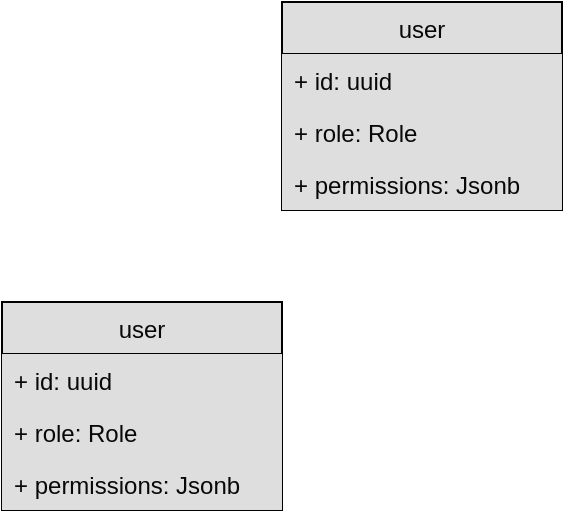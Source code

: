 <mxfile>
    <diagram id="KrAcbiQJt-vpevLQyl-z" name="Page-1">
        <mxGraphModel dx="516" dy="434" grid="1" gridSize="10" guides="1" tooltips="1" connect="1" arrows="1" fold="1" page="1" pageScale="1" pageWidth="850" pageHeight="1100" math="0" shadow="0">
            <root>
                <mxCell id="0"/>
                <mxCell id="1" parent="0"/>
                <mxCell id="16" value="user" style="swimlane;fontStyle=0;childLayout=stackLayout;horizontal=1;startSize=26;fillColor=#DEDEDE;horizontalStack=0;resizeParent=1;resizeParentMax=0;resizeLast=0;collapsible=1;marginBottom=0;fontColor=#080808;" vertex="1" parent="1">
                    <mxGeometry x="200" y="170" width="140" height="104" as="geometry"/>
                </mxCell>
                <mxCell id="17" value="+ id: uuid" style="text;strokeColor=none;fillColor=#DEDEDE;align=left;verticalAlign=top;spacingLeft=4;spacingRight=4;overflow=hidden;rotatable=0;points=[[0,0.5],[1,0.5]];portConstraint=eastwest;fontColor=#080808;" vertex="1" parent="16">
                    <mxGeometry y="26" width="140" height="26" as="geometry"/>
                </mxCell>
                <mxCell id="18" value="+ role: Role" style="text;strokeColor=none;fillColor=#DEDEDE;align=left;verticalAlign=top;spacingLeft=4;spacingRight=4;overflow=hidden;rotatable=0;points=[[0,0.5],[1,0.5]];portConstraint=eastwest;fontColor=#080808;" vertex="1" parent="16">
                    <mxGeometry y="52" width="140" height="26" as="geometry"/>
                </mxCell>
                <mxCell id="19" value="+ permissions: Jsonb" style="text;strokeColor=none;fillColor=#DEDEDE;align=left;verticalAlign=top;spacingLeft=4;spacingRight=4;overflow=hidden;rotatable=0;points=[[0,0.5],[1,0.5]];portConstraint=eastwest;fontColor=#080808;" vertex="1" parent="16">
                    <mxGeometry y="78" width="140" height="26" as="geometry"/>
                </mxCell>
                <mxCell id="20" value="user" style="swimlane;fontStyle=0;childLayout=stackLayout;horizontal=1;startSize=26;fillColor=#DEDEDE;horizontalStack=0;resizeParent=1;resizeParentMax=0;resizeLast=0;collapsible=1;marginBottom=0;fontColor=#080808;" vertex="1" parent="1">
                    <mxGeometry x="60" y="320" width="140" height="104" as="geometry"/>
                </mxCell>
                <mxCell id="21" value="+ id: uuid" style="text;strokeColor=none;fillColor=#DEDEDE;align=left;verticalAlign=top;spacingLeft=4;spacingRight=4;overflow=hidden;rotatable=0;points=[[0,0.5],[1,0.5]];portConstraint=eastwest;fontColor=#080808;" vertex="1" parent="20">
                    <mxGeometry y="26" width="140" height="26" as="geometry"/>
                </mxCell>
                <mxCell id="22" value="+ role: Role" style="text;strokeColor=none;fillColor=#DEDEDE;align=left;verticalAlign=top;spacingLeft=4;spacingRight=4;overflow=hidden;rotatable=0;points=[[0,0.5],[1,0.5]];portConstraint=eastwest;fontColor=#080808;" vertex="1" parent="20">
                    <mxGeometry y="52" width="140" height="26" as="geometry"/>
                </mxCell>
                <mxCell id="23" value="+ permissions: Jsonb" style="text;strokeColor=none;fillColor=#DEDEDE;align=left;verticalAlign=top;spacingLeft=4;spacingRight=4;overflow=hidden;rotatable=0;points=[[0,0.5],[1,0.5]];portConstraint=eastwest;fontColor=#080808;" vertex="1" parent="20">
                    <mxGeometry y="78" width="140" height="26" as="geometry"/>
                </mxCell>
            </root>
        </mxGraphModel>
    </diagram>
</mxfile>